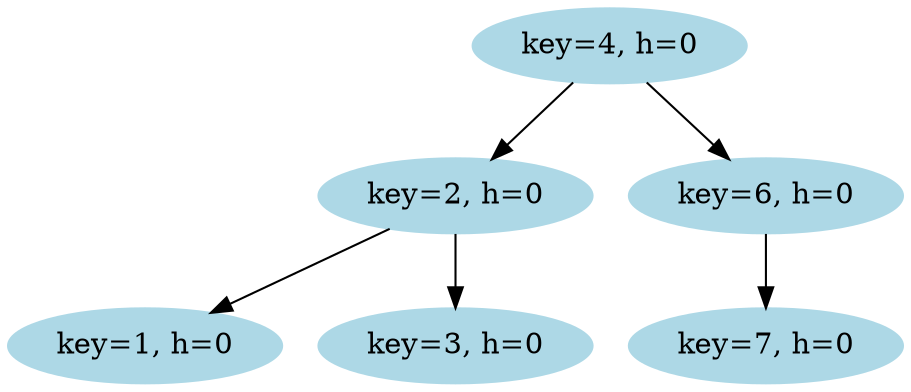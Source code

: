 digraph G {

  a [color = lightblue, style = filled, label="key=4, h=0"];
  b [color = lightblue, style = filled, label="key=2, h=0"];
  d [color = lightblue, style = filled, label="key=1, h=0"];
  e [color = lightblue, style = filled, label="key=3, h=0"];
  c [color = lightblue, style = filled, label="key=6, h=0"];
  f [color = lightblue, style = filled, label="key=7, h=0"];

  a -> b;
  b -> d;
  b -> e;
  a -> c;
  c -> f;

}
